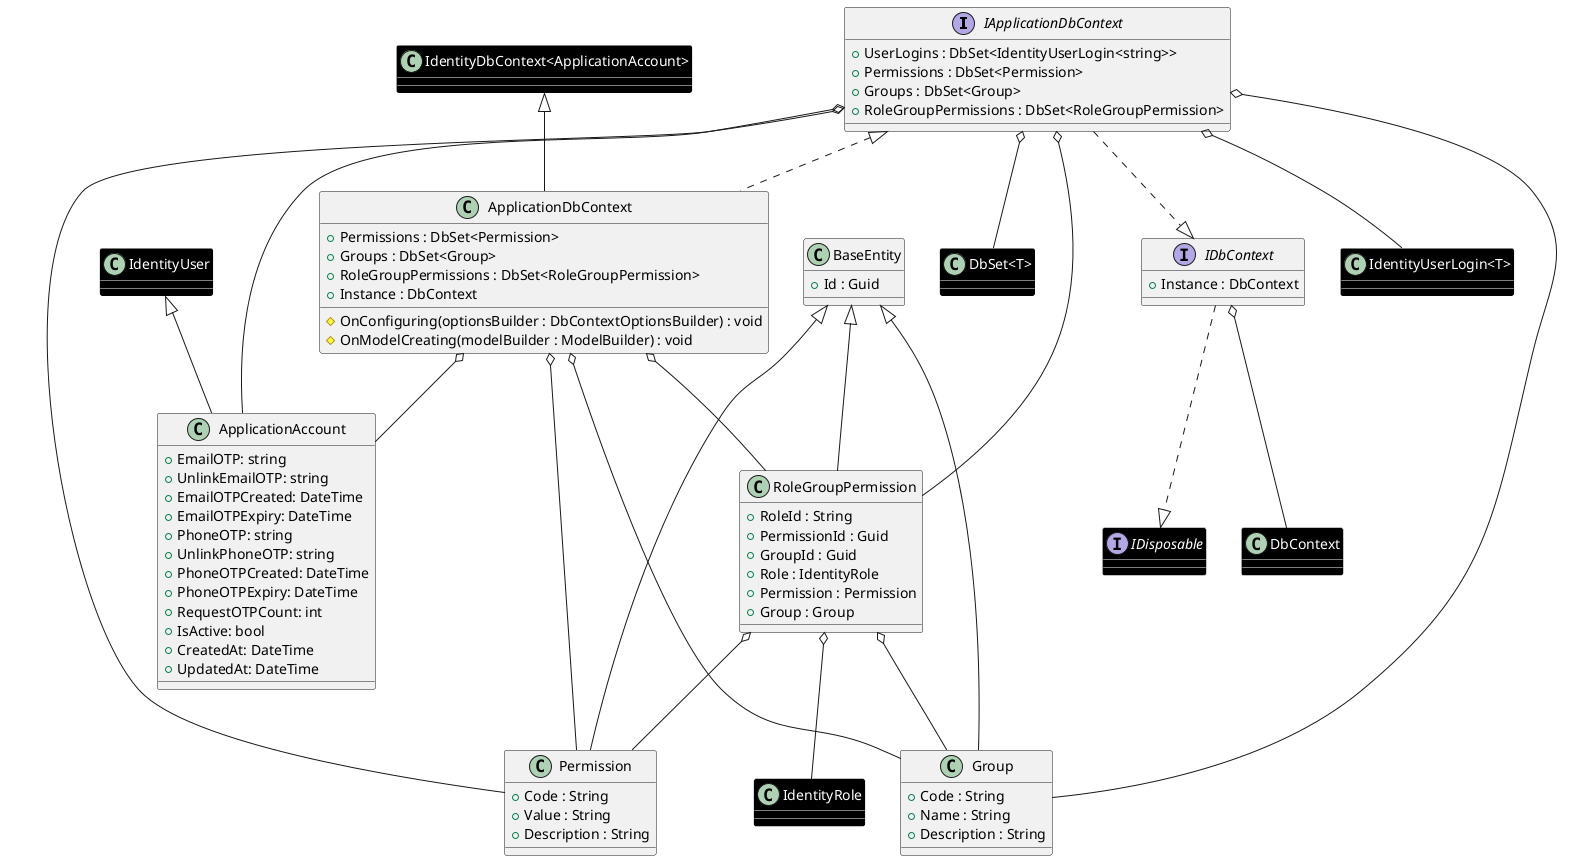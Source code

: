 @startuml AccountDbContext
interface IApplicationDbContext {
    +UserLogins : DbSet<IdentityUserLogin<string>>
    +Permissions : DbSet<Permission>
    +Groups : DbSet<Group>
    +RoleGroupPermissions : DbSet<RoleGroupPermission>
}

interface IDbContext {
    +Instance : DbContext
}
' ========= Entity class =========
class BaseEntity {
    +Id : Guid
}

class ApplicationAccount extends IdentityUser {
    +EmailOTP: string
    +UnlinkEmailOTP: string
    +EmailOTPCreated: DateTime
    +EmailOTPExpiry: DateTime
    +PhoneOTP: string
    +UnlinkPhoneOTP: string
    +PhoneOTPCreated: DateTime
    +PhoneOTPExpiry: DateTime
    +RequestOTPCount: int
    +IsActive: bool
    +CreatedAt: DateTime
    +UpdatedAt: DateTime
}

class Permission extends BaseEntity {
    +Code : String
    +Value : String
    +Description : String
}
class Group extends BaseEntity {
    +Code : String
    +Name : String
    +Description : String
}

class RoleGroupPermission extends BaseEntity {
    +RoleId : String
    +PermissionId : Guid
    +GroupId : Guid
    +Role : IdentityRole
    +Permission : Permission
    +Group : Group
}

' ========= Library class =========
interface IDisposable #black;line:white;text:white
class "DbSet<T>" #black;line:white;text:white
class "IdentityUserLogin<T>" #black;line:white;text:white
class IdentityRole #black;line:white;text:white
class DbContext #black;line:white;text:white
class IdentityUser #black;line:white;text:white
class "IdentityDbContext<ApplicationAccount>" #black;line:white;text:white

class ApplicationDbContext extends "IdentityDbContext<ApplicationAccount>" implements IApplicationDbContext {
    +Permissions : DbSet<Permission>
    +Groups : DbSet<Group>
    +RoleGroupPermissions : DbSet<RoleGroupPermission>
    +Instance : DbContext
    #OnConfiguring(optionsBuilder : DbContextOptionsBuilder) : void
    #OnModelCreating(modelBuilder : ModelBuilder) : void
}

IDbContext ..|> IDisposable
IDbContext o-- DbContext

IApplicationDbContext ..|> IDbContext
IApplicationDbContext o-- "DbSet<T>"
IApplicationDbContext o-- "IdentityUserLogin<T>"
IApplicationDbContext o-- ApplicationAccount
IApplicationDbContext o-- Permission
IApplicationDbContext o-- Group
IApplicationDbContext o-- RoleGroupPermission

ApplicationDbContext o-- ApplicationAccount
ApplicationDbContext o-- Permission
ApplicationDbContext o-- Group
ApplicationDbContext o-- RoleGroupPermission

RoleGroupPermission o-- IdentityRole
RoleGroupPermission o-- Permission
RoleGroupPermission o-- Group
@enduml